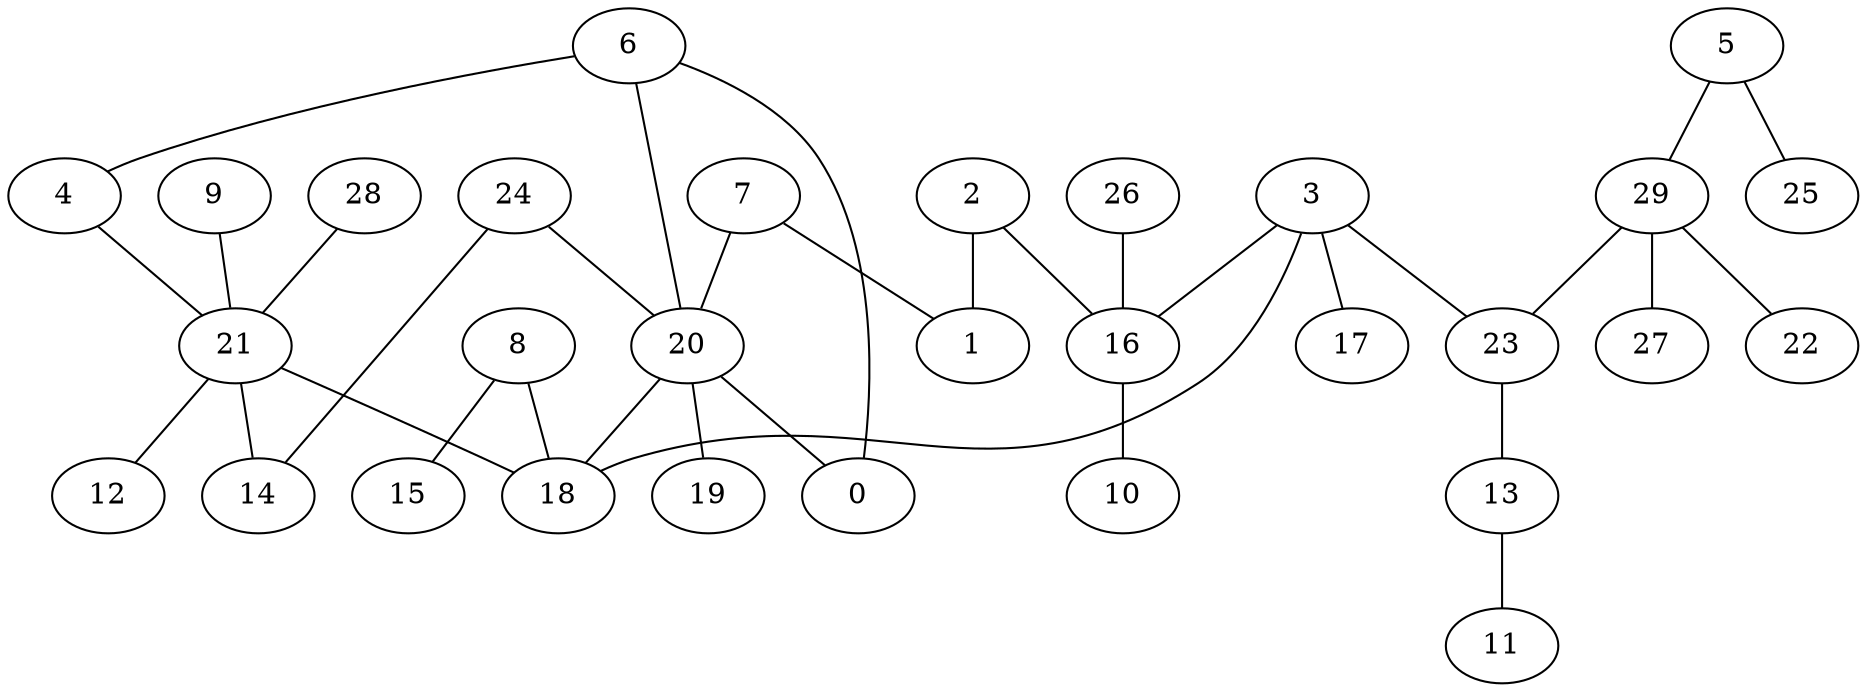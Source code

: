 digraph GG_graph {

subgraph G_graph {
edge [color = black]
"24" -> "14" [dir = none]
"9" -> "21" [dir = none]
"28" -> "21" [dir = none]
"16" -> "10" [dir = none]
"8" -> "15" [dir = none]
"8" -> "18" [dir = none]
"23" -> "13" [dir = none]
"21" -> "14" [dir = none]
"21" -> "12" [dir = none]
"21" -> "18" [dir = none]
"20" -> "19" [dir = none]
"20" -> "18" [dir = none]
"20" -> "0" [dir = none]
"3" -> "17" [dir = none]
"3" -> "23" [dir = none]
"3" -> "16" [dir = none]
"3" -> "18" [dir = none]
"6" -> "0" [dir = none]
"29" -> "27" [dir = none]
"29" -> "22" [dir = none]
"29" -> "23" [dir = none]
"13" -> "11" [dir = none]
"26" -> "16" [dir = none]
"5" -> "25" [dir = none]
"5" -> "29" [dir = none]
"4" -> "21" [dir = none]
"7" -> "1" [dir = none]
"7" -> "20" [dir = none]
"2" -> "1" [dir = none]
"6" -> "20" [dir = none]
"6" -> "4" [dir = none]
"2" -> "16" [dir = none]
"24" -> "20" [dir = none]
}

}

